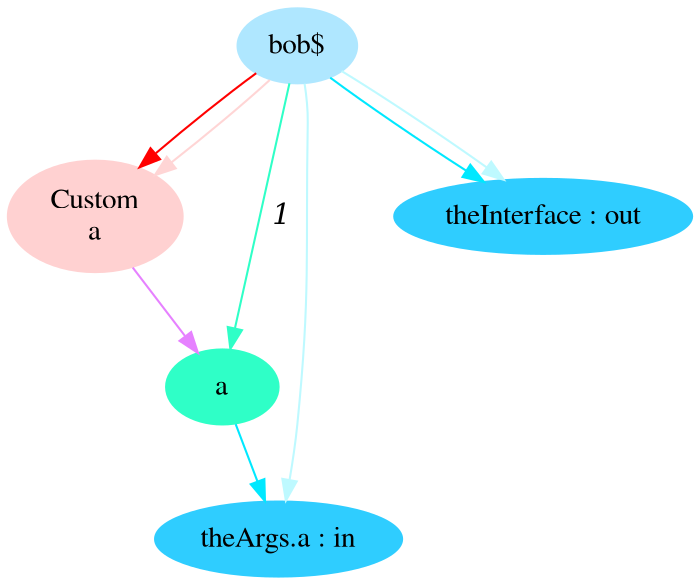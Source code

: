 digraph g{node_683 [shape="ellipse", style="filled", color="#ffd1d1", fontname="Times", label="Custom
a" ]
node_671 [shape="ellipse", style="filled", color="#afe7ff", fontname="Times", label="bob$" ]
node_672 [shape="ellipse", style="filled", color="#2fffc7", fontname="Times", label="a" ]
node_673 [shape="ellipse", style="filled", color="#2fcdff", fontname="Times", label="theArgs.a : in" ]
node_677 [shape="ellipse", style="filled", color="#2fcdff", fontname="Times", label="theInterface : out" ]
node_671 -> node_683 [dir=forward, arrowHead=normal, fontname="Times-Italic", arrowsize=1, color="#ff0000", label="",  headlabel="", taillabel="" ]
node_671 -> node_683 [dir=forward, arrowHead=normal, fontname="Times-Italic", arrowsize=1, color="#ffd5d5", label="",  headlabel="", taillabel="" ]
node_671 -> node_672 [dir=forward, arrowHead=normal, fontname="Times-Italic", arrowsize=1, color="#2fffc7", label="1",  headlabel="", taillabel="" ]
node_672 -> node_673 [dir=forward, arrowHead=normal, fontname="Times-Italic", arrowsize=1, color="#00e8ff", label="",  headlabel="", taillabel="" ]
node_671 -> node_677 [dir=forward, arrowHead=normal, fontname="Times-Italic", arrowsize=1, color="#00e8ff", label="",  headlabel="", taillabel="" ]
node_671 -> node_673 [dir=forward, arrowHead=normal, fontname="Times-Italic", arrowsize=1, color="#bef9ff", label="",  headlabel="", taillabel="" ]
node_671 -> node_677 [dir=forward, arrowHead=normal, fontname="Times-Italic", arrowsize=1, color="#bef9ff", label="",  headlabel="", taillabel="" ]
node_683 -> node_672 [dir=forward, arrowHead=normal, fontname="Times-Italic", arrowsize=1, color="#e681ff", label="",  headlabel="", taillabel="" ]
}